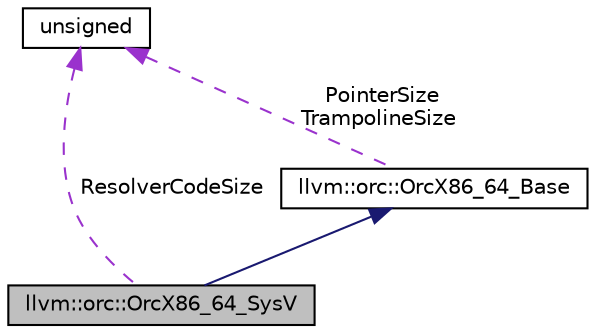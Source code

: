 digraph "llvm::orc::OrcX86_64_SysV"
{
 // LATEX_PDF_SIZE
  bgcolor="transparent";
  edge [fontname="Helvetica",fontsize="10",labelfontname="Helvetica",labelfontsize="10"];
  node [fontname="Helvetica",fontsize="10",shape="box"];
  Node1 [label="llvm::orc::OrcX86_64_SysV",height=0.2,width=0.4,color="black", fillcolor="grey75", style="filled", fontcolor="black",tooltip="X86_64 support for SysV ABI (Linux, MacOSX)."];
  Node2 -> Node1 [dir="back",color="midnightblue",fontsize="10",style="solid",fontname="Helvetica"];
  Node2 [label="llvm::orc::OrcX86_64_Base",height=0.2,width=0.4,color="black",URL="$classllvm_1_1orc_1_1OrcX86__64__Base.html",tooltip="X86_64 code that's common to all ABIs."];
  Node3 -> Node2 [dir="back",color="darkorchid3",fontsize="10",style="dashed",label=" PointerSize\nTrampolineSize" ,fontname="Helvetica"];
  Node3 [label="unsigned",height=0.2,width=0.4,color="black",URL="$classunsigned.html",tooltip=" "];
  Node3 -> Node1 [dir="back",color="darkorchid3",fontsize="10",style="dashed",label=" ResolverCodeSize" ,fontname="Helvetica"];
}
